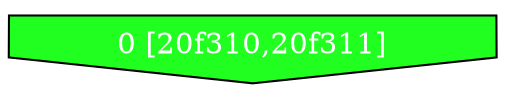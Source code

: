 diGraph libnss3{
	libnss3_0  [style=filled fillcolor="#20FF20" fontcolor="#ffffff" shape=invhouse label="0 [20f310,20f311]"]


}
